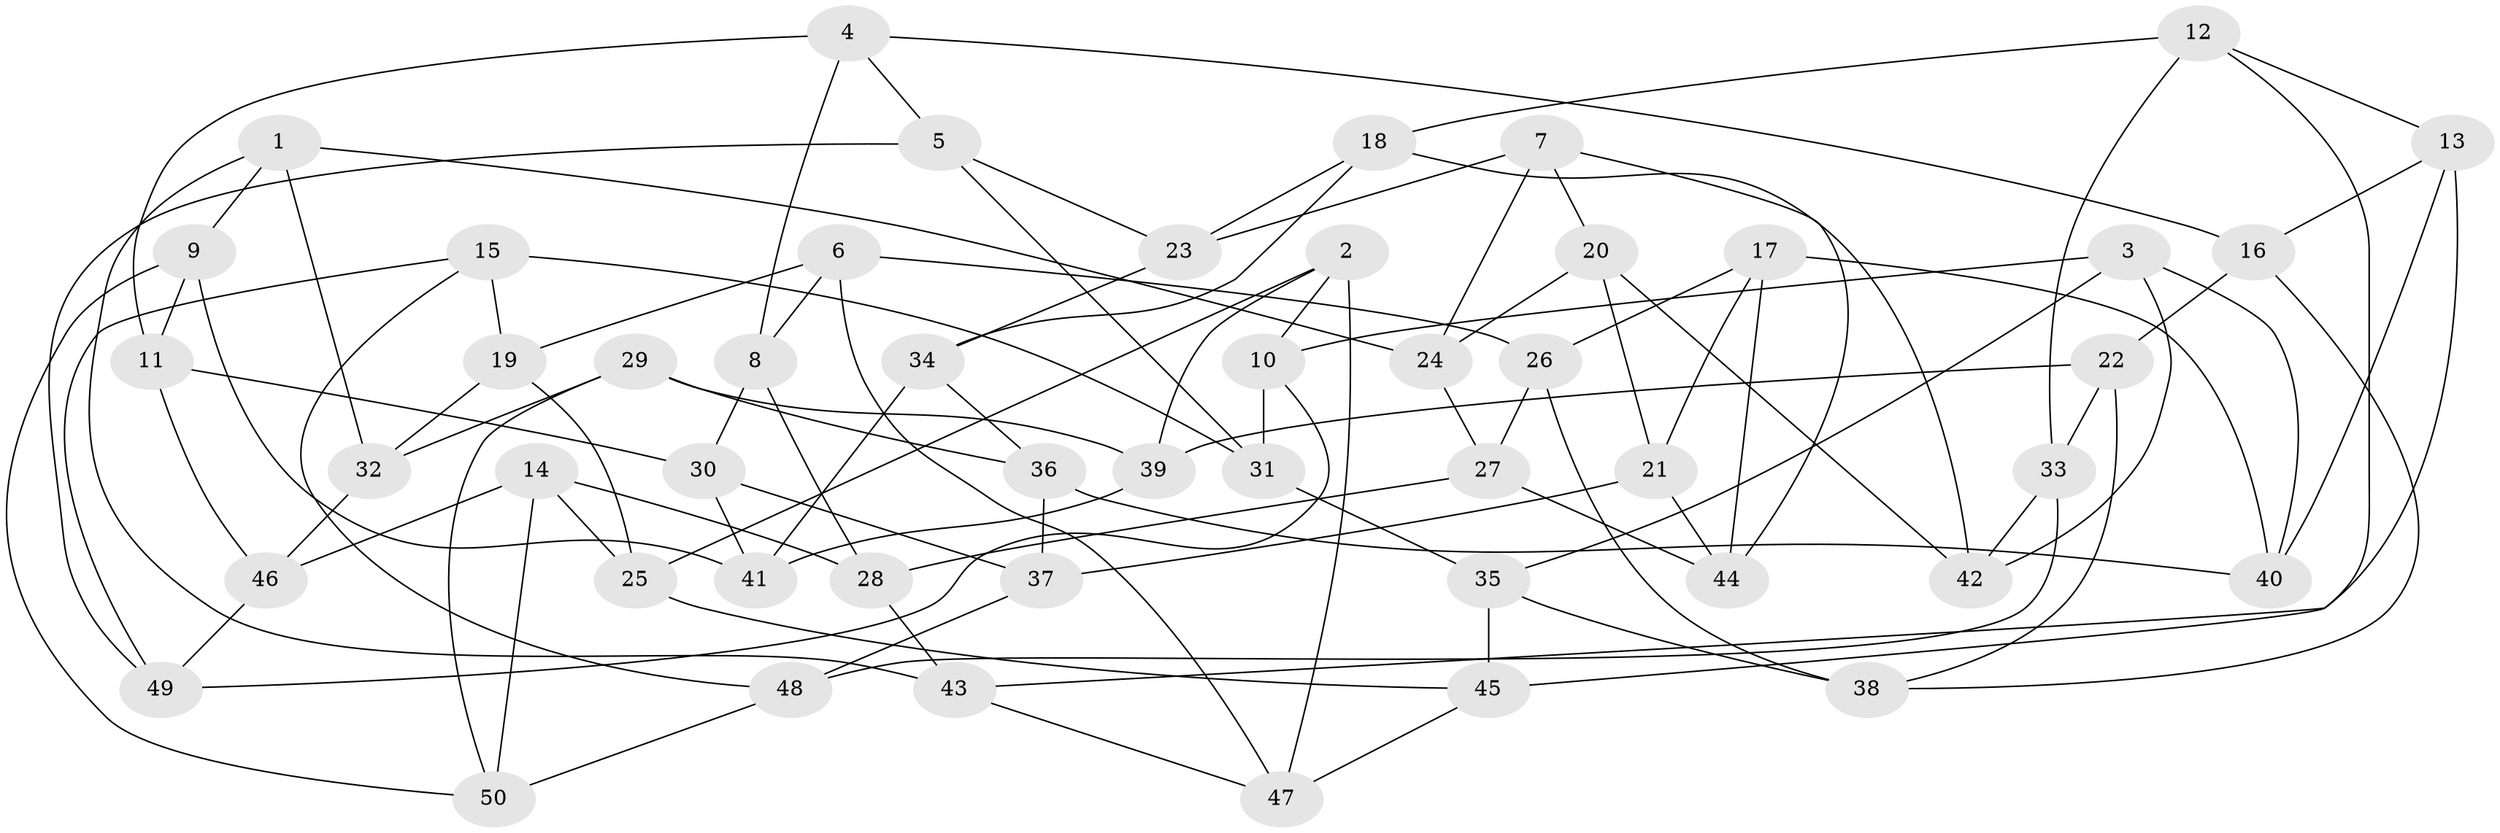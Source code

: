 // coarse degree distribution, {4: 0.3870967741935484, 5: 0.22580645161290322, 6: 0.2903225806451613, 3: 0.0967741935483871}
// Generated by graph-tools (version 1.1) at 2025/38/03/04/25 23:38:08]
// undirected, 50 vertices, 100 edges
graph export_dot {
  node [color=gray90,style=filled];
  1;
  2;
  3;
  4;
  5;
  6;
  7;
  8;
  9;
  10;
  11;
  12;
  13;
  14;
  15;
  16;
  17;
  18;
  19;
  20;
  21;
  22;
  23;
  24;
  25;
  26;
  27;
  28;
  29;
  30;
  31;
  32;
  33;
  34;
  35;
  36;
  37;
  38;
  39;
  40;
  41;
  42;
  43;
  44;
  45;
  46;
  47;
  48;
  49;
  50;
  1 -- 9;
  1 -- 24;
  1 -- 32;
  1 -- 43;
  2 -- 39;
  2 -- 25;
  2 -- 47;
  2 -- 10;
  3 -- 42;
  3 -- 40;
  3 -- 35;
  3 -- 10;
  4 -- 8;
  4 -- 5;
  4 -- 16;
  4 -- 11;
  5 -- 49;
  5 -- 23;
  5 -- 31;
  6 -- 26;
  6 -- 8;
  6 -- 19;
  6 -- 47;
  7 -- 44;
  7 -- 23;
  7 -- 20;
  7 -- 24;
  8 -- 30;
  8 -- 28;
  9 -- 41;
  9 -- 50;
  9 -- 11;
  10 -- 31;
  10 -- 49;
  11 -- 46;
  11 -- 30;
  12 -- 45;
  12 -- 33;
  12 -- 13;
  12 -- 18;
  13 -- 43;
  13 -- 16;
  13 -- 40;
  14 -- 28;
  14 -- 25;
  14 -- 50;
  14 -- 46;
  15 -- 31;
  15 -- 19;
  15 -- 49;
  15 -- 48;
  16 -- 38;
  16 -- 22;
  17 -- 40;
  17 -- 44;
  17 -- 21;
  17 -- 26;
  18 -- 34;
  18 -- 23;
  18 -- 42;
  19 -- 32;
  19 -- 25;
  20 -- 21;
  20 -- 42;
  20 -- 24;
  21 -- 44;
  21 -- 37;
  22 -- 33;
  22 -- 39;
  22 -- 38;
  23 -- 34;
  24 -- 27;
  25 -- 45;
  26 -- 27;
  26 -- 38;
  27 -- 44;
  27 -- 28;
  28 -- 43;
  29 -- 50;
  29 -- 39;
  29 -- 32;
  29 -- 36;
  30 -- 41;
  30 -- 37;
  31 -- 35;
  32 -- 46;
  33 -- 42;
  33 -- 48;
  34 -- 41;
  34 -- 36;
  35 -- 45;
  35 -- 38;
  36 -- 40;
  36 -- 37;
  37 -- 48;
  39 -- 41;
  43 -- 47;
  45 -- 47;
  46 -- 49;
  48 -- 50;
}
